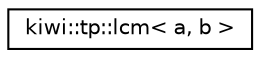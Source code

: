 digraph "Graphical Class Hierarchy"
{
 // LATEX_PDF_SIZE
  edge [fontname="Helvetica",fontsize="10",labelfontname="Helvetica",labelfontsize="10"];
  node [fontname="Helvetica",fontsize="10",shape=record];
  rankdir="LR";
  Node0 [label="kiwi::tp::lcm\< a, b \>",height=0.2,width=0.4,color="black", fillcolor="white", style="filled",URL="$structkiwi_1_1tp_1_1lcm.html",tooltip=" "];
}
